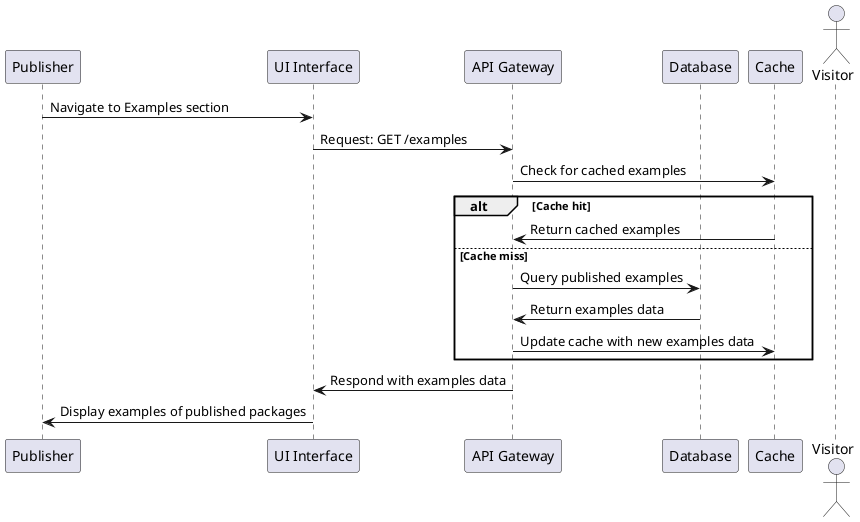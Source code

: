 @startuml

participant Publisher as Pub
participant "UI Interface" as UI
participant "API Gateway" as API
participant "Database" as DB
participant "Cache" as Cache

actor "Visitor"

Pub -> UI : Navigate to Examples section
UI -> API : Request: GET /examples
API -> Cache : Check for cached examples
alt Cache hit
    Cache -> API : Return cached examples
else Cache miss
    API -> DB : Query published examples
    DB -> API : Return examples data
    API -> Cache : Update cache with new examples data
end
API -> UI : Respond with examples data
UI -> Pub : Display examples of published packages

@enduml
